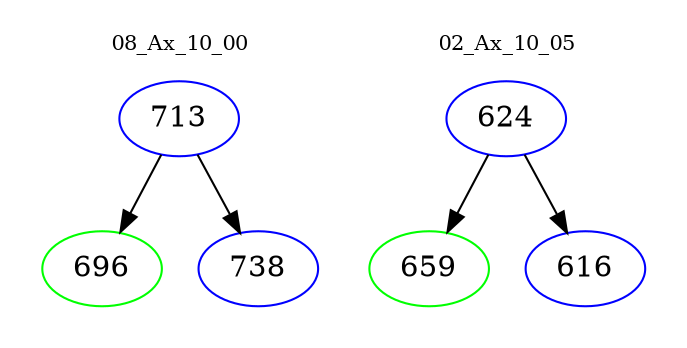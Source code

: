 digraph{
subgraph cluster_0 {
color = white
label = "08_Ax_10_00";
fontsize=10;
T0_713 [label="713", color="blue"]
T0_713 -> T0_696 [color="black"]
T0_696 [label="696", color="green"]
T0_713 -> T0_738 [color="black"]
T0_738 [label="738", color="blue"]
}
subgraph cluster_1 {
color = white
label = "02_Ax_10_05";
fontsize=10;
T1_624 [label="624", color="blue"]
T1_624 -> T1_659 [color="black"]
T1_659 [label="659", color="green"]
T1_624 -> T1_616 [color="black"]
T1_616 [label="616", color="blue"]
}
}

